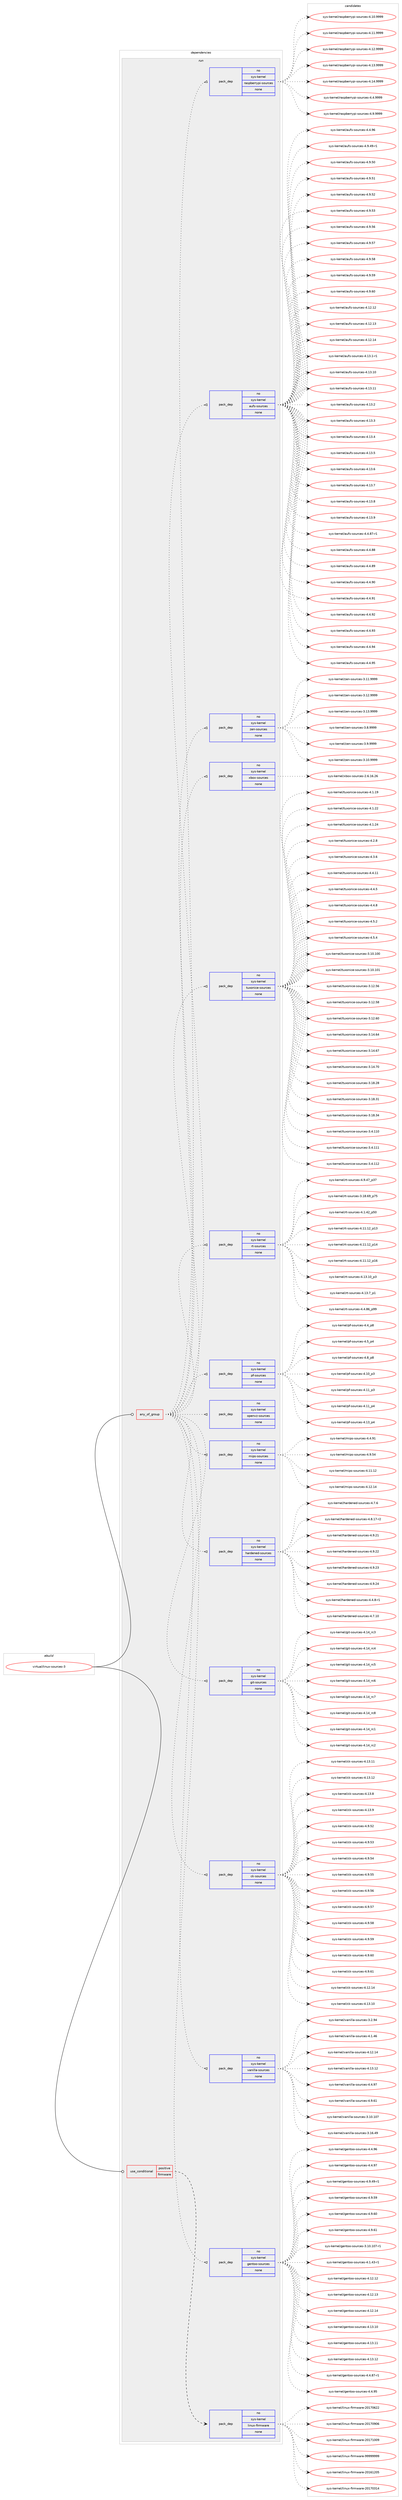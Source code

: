digraph prolog {

# *************
# Graph options
# *************

newrank=true;
concentrate=true;
compound=true;
graph [rankdir=LR,fontname=Helvetica,fontsize=10,ranksep=1.5];#, ranksep=2.5, nodesep=0.2];
edge  [arrowhead=vee];
node  [fontname=Helvetica,fontsize=10];

# **********
# The ebuild
# **********

subgraph cluster_leftcol {
color=gray;
rank=same;
label=<<i>ebuild</i>>;
id [label="virtual/linux-sources-3", color=red, width=4, href="../virtual/linux-sources-3.svg"];
}

# ****************
# The dependencies
# ****************

subgraph cluster_midcol {
color=gray;
label=<<i>dependencies</i>>;
subgraph cluster_compile {
fillcolor="#eeeeee";
style=filled;
label=<<i>compile</i>>;
}
subgraph cluster_compileandrun {
fillcolor="#eeeeee";
style=filled;
label=<<i>compile and run</i>>;
}
subgraph cluster_run {
fillcolor="#eeeeee";
style=filled;
label=<<i>run</i>>;
subgraph any8583 {
dependency497644 [label=<<TABLE BORDER="0" CELLBORDER="1" CELLSPACING="0" CELLPADDING="4"><TR><TD CELLPADDING="10">any_of_group</TD></TR></TABLE>>, shape=none, color=red];subgraph pack369849 {
dependency497645 [label=<<TABLE BORDER="0" CELLBORDER="1" CELLSPACING="0" CELLPADDING="4" WIDTH="220"><TR><TD ROWSPAN="6" CELLPADDING="30">pack_dep</TD></TR><TR><TD WIDTH="110">no</TD></TR><TR><TD>sys-kernel</TD></TR><TR><TD>gentoo-sources</TD></TR><TR><TD>none</TD></TR><TR><TD></TD></TR></TABLE>>, shape=none, color=blue];
}
dependency497644:e -> dependency497645:w [weight=20,style="dotted",arrowhead="oinv"];
subgraph pack369850 {
dependency497646 [label=<<TABLE BORDER="0" CELLBORDER="1" CELLSPACING="0" CELLPADDING="4" WIDTH="220"><TR><TD ROWSPAN="6" CELLPADDING="30">pack_dep</TD></TR><TR><TD WIDTH="110">no</TD></TR><TR><TD>sys-kernel</TD></TR><TR><TD>vanilla-sources</TD></TR><TR><TD>none</TD></TR><TR><TD></TD></TR></TABLE>>, shape=none, color=blue];
}
dependency497644:e -> dependency497646:w [weight=20,style="dotted",arrowhead="oinv"];
subgraph pack369851 {
dependency497647 [label=<<TABLE BORDER="0" CELLBORDER="1" CELLSPACING="0" CELLPADDING="4" WIDTH="220"><TR><TD ROWSPAN="6" CELLPADDING="30">pack_dep</TD></TR><TR><TD WIDTH="110">no</TD></TR><TR><TD>sys-kernel</TD></TR><TR><TD>ck-sources</TD></TR><TR><TD>none</TD></TR><TR><TD></TD></TR></TABLE>>, shape=none, color=blue];
}
dependency497644:e -> dependency497647:w [weight=20,style="dotted",arrowhead="oinv"];
subgraph pack369852 {
dependency497648 [label=<<TABLE BORDER="0" CELLBORDER="1" CELLSPACING="0" CELLPADDING="4" WIDTH="220"><TR><TD ROWSPAN="6" CELLPADDING="30">pack_dep</TD></TR><TR><TD WIDTH="110">no</TD></TR><TR><TD>sys-kernel</TD></TR><TR><TD>git-sources</TD></TR><TR><TD>none</TD></TR><TR><TD></TD></TR></TABLE>>, shape=none, color=blue];
}
dependency497644:e -> dependency497648:w [weight=20,style="dotted",arrowhead="oinv"];
subgraph pack369853 {
dependency497649 [label=<<TABLE BORDER="0" CELLBORDER="1" CELLSPACING="0" CELLPADDING="4" WIDTH="220"><TR><TD ROWSPAN="6" CELLPADDING="30">pack_dep</TD></TR><TR><TD WIDTH="110">no</TD></TR><TR><TD>sys-kernel</TD></TR><TR><TD>hardened-sources</TD></TR><TR><TD>none</TD></TR><TR><TD></TD></TR></TABLE>>, shape=none, color=blue];
}
dependency497644:e -> dependency497649:w [weight=20,style="dotted",arrowhead="oinv"];
subgraph pack369854 {
dependency497650 [label=<<TABLE BORDER="0" CELLBORDER="1" CELLSPACING="0" CELLPADDING="4" WIDTH="220"><TR><TD ROWSPAN="6" CELLPADDING="30">pack_dep</TD></TR><TR><TD WIDTH="110">no</TD></TR><TR><TD>sys-kernel</TD></TR><TR><TD>mips-sources</TD></TR><TR><TD>none</TD></TR><TR><TD></TD></TR></TABLE>>, shape=none, color=blue];
}
dependency497644:e -> dependency497650:w [weight=20,style="dotted",arrowhead="oinv"];
subgraph pack369855 {
dependency497651 [label=<<TABLE BORDER="0" CELLBORDER="1" CELLSPACING="0" CELLPADDING="4" WIDTH="220"><TR><TD ROWSPAN="6" CELLPADDING="30">pack_dep</TD></TR><TR><TD WIDTH="110">no</TD></TR><TR><TD>sys-kernel</TD></TR><TR><TD>openvz-sources</TD></TR><TR><TD>none</TD></TR><TR><TD></TD></TR></TABLE>>, shape=none, color=blue];
}
dependency497644:e -> dependency497651:w [weight=20,style="dotted",arrowhead="oinv"];
subgraph pack369856 {
dependency497652 [label=<<TABLE BORDER="0" CELLBORDER="1" CELLSPACING="0" CELLPADDING="4" WIDTH="220"><TR><TD ROWSPAN="6" CELLPADDING="30">pack_dep</TD></TR><TR><TD WIDTH="110">no</TD></TR><TR><TD>sys-kernel</TD></TR><TR><TD>pf-sources</TD></TR><TR><TD>none</TD></TR><TR><TD></TD></TR></TABLE>>, shape=none, color=blue];
}
dependency497644:e -> dependency497652:w [weight=20,style="dotted",arrowhead="oinv"];
subgraph pack369857 {
dependency497653 [label=<<TABLE BORDER="0" CELLBORDER="1" CELLSPACING="0" CELLPADDING="4" WIDTH="220"><TR><TD ROWSPAN="6" CELLPADDING="30">pack_dep</TD></TR><TR><TD WIDTH="110">no</TD></TR><TR><TD>sys-kernel</TD></TR><TR><TD>rt-sources</TD></TR><TR><TD>none</TD></TR><TR><TD></TD></TR></TABLE>>, shape=none, color=blue];
}
dependency497644:e -> dependency497653:w [weight=20,style="dotted",arrowhead="oinv"];
subgraph pack369858 {
dependency497654 [label=<<TABLE BORDER="0" CELLBORDER="1" CELLSPACING="0" CELLPADDING="4" WIDTH="220"><TR><TD ROWSPAN="6" CELLPADDING="30">pack_dep</TD></TR><TR><TD WIDTH="110">no</TD></TR><TR><TD>sys-kernel</TD></TR><TR><TD>tuxonice-sources</TD></TR><TR><TD>none</TD></TR><TR><TD></TD></TR></TABLE>>, shape=none, color=blue];
}
dependency497644:e -> dependency497654:w [weight=20,style="dotted",arrowhead="oinv"];
subgraph pack369859 {
dependency497655 [label=<<TABLE BORDER="0" CELLBORDER="1" CELLSPACING="0" CELLPADDING="4" WIDTH="220"><TR><TD ROWSPAN="6" CELLPADDING="30">pack_dep</TD></TR><TR><TD WIDTH="110">no</TD></TR><TR><TD>sys-kernel</TD></TR><TR><TD>xbox-sources</TD></TR><TR><TD>none</TD></TR><TR><TD></TD></TR></TABLE>>, shape=none, color=blue];
}
dependency497644:e -> dependency497655:w [weight=20,style="dotted",arrowhead="oinv"];
subgraph pack369860 {
dependency497656 [label=<<TABLE BORDER="0" CELLBORDER="1" CELLSPACING="0" CELLPADDING="4" WIDTH="220"><TR><TD ROWSPAN="6" CELLPADDING="30">pack_dep</TD></TR><TR><TD WIDTH="110">no</TD></TR><TR><TD>sys-kernel</TD></TR><TR><TD>zen-sources</TD></TR><TR><TD>none</TD></TR><TR><TD></TD></TR></TABLE>>, shape=none, color=blue];
}
dependency497644:e -> dependency497656:w [weight=20,style="dotted",arrowhead="oinv"];
subgraph pack369861 {
dependency497657 [label=<<TABLE BORDER="0" CELLBORDER="1" CELLSPACING="0" CELLPADDING="4" WIDTH="220"><TR><TD ROWSPAN="6" CELLPADDING="30">pack_dep</TD></TR><TR><TD WIDTH="110">no</TD></TR><TR><TD>sys-kernel</TD></TR><TR><TD>aufs-sources</TD></TR><TR><TD>none</TD></TR><TR><TD></TD></TR></TABLE>>, shape=none, color=blue];
}
dependency497644:e -> dependency497657:w [weight=20,style="dotted",arrowhead="oinv"];
subgraph pack369862 {
dependency497658 [label=<<TABLE BORDER="0" CELLBORDER="1" CELLSPACING="0" CELLPADDING="4" WIDTH="220"><TR><TD ROWSPAN="6" CELLPADDING="30">pack_dep</TD></TR><TR><TD WIDTH="110">no</TD></TR><TR><TD>sys-kernel</TD></TR><TR><TD>raspberrypi-sources</TD></TR><TR><TD>none</TD></TR><TR><TD></TD></TR></TABLE>>, shape=none, color=blue];
}
dependency497644:e -> dependency497658:w [weight=20,style="dotted",arrowhead="oinv"];
}
id:e -> dependency497644:w [weight=20,style="solid",arrowhead="odot"];
subgraph cond118887 {
dependency497659 [label=<<TABLE BORDER="0" CELLBORDER="1" CELLSPACING="0" CELLPADDING="4"><TR><TD ROWSPAN="3" CELLPADDING="10">use_conditional</TD></TR><TR><TD>positive</TD></TR><TR><TD>firmware</TD></TR></TABLE>>, shape=none, color=red];
subgraph pack369863 {
dependency497660 [label=<<TABLE BORDER="0" CELLBORDER="1" CELLSPACING="0" CELLPADDING="4" WIDTH="220"><TR><TD ROWSPAN="6" CELLPADDING="30">pack_dep</TD></TR><TR><TD WIDTH="110">no</TD></TR><TR><TD>sys-kernel</TD></TR><TR><TD>linux-firmware</TD></TR><TR><TD>none</TD></TR><TR><TD></TD></TR></TABLE>>, shape=none, color=blue];
}
dependency497659:e -> dependency497660:w [weight=20,style="dashed",arrowhead="vee"];
}
id:e -> dependency497659:w [weight=20,style="solid",arrowhead="odot"];
}
}

# **************
# The candidates
# **************

subgraph cluster_choices {
rank=same;
color=gray;
label=<<i>candidates</i>>;

subgraph choice369849 {
color=black;
nodesep=1;
choice115121115451071011141101011084710310111011611111145115111117114991011154551464948464948554511449 [label="sys-kernel/gentoo-sources-3.10.107-r1", color=red, width=4,href="../sys-kernel/gentoo-sources-3.10.107-r1.svg"];
choice11512111545107101114110101108471031011101161111114511511111711499101115455246494652514511449 [label="sys-kernel/gentoo-sources-4.1.43-r1", color=red, width=4,href="../sys-kernel/gentoo-sources-4.1.43-r1.svg"];
choice115121115451071011141101011084710310111011611111145115111117114991011154552464950464950 [label="sys-kernel/gentoo-sources-4.12.12", color=red, width=4,href="../sys-kernel/gentoo-sources-4.12.12.svg"];
choice115121115451071011141101011084710310111011611111145115111117114991011154552464950464951 [label="sys-kernel/gentoo-sources-4.12.13", color=red, width=4,href="../sys-kernel/gentoo-sources-4.12.13.svg"];
choice115121115451071011141101011084710310111011611111145115111117114991011154552464950464952 [label="sys-kernel/gentoo-sources-4.12.14", color=red, width=4,href="../sys-kernel/gentoo-sources-4.12.14.svg"];
choice115121115451071011141101011084710310111011611111145115111117114991011154552464951464948 [label="sys-kernel/gentoo-sources-4.13.10", color=red, width=4,href="../sys-kernel/gentoo-sources-4.13.10.svg"];
choice115121115451071011141101011084710310111011611111145115111117114991011154552464951464949 [label="sys-kernel/gentoo-sources-4.13.11", color=red, width=4,href="../sys-kernel/gentoo-sources-4.13.11.svg"];
choice115121115451071011141101011084710310111011611111145115111117114991011154552464951464950 [label="sys-kernel/gentoo-sources-4.13.12", color=red, width=4,href="../sys-kernel/gentoo-sources-4.13.12.svg"];
choice11512111545107101114110101108471031011101161111114511511111711499101115455246524656554511449 [label="sys-kernel/gentoo-sources-4.4.87-r1", color=red, width=4,href="../sys-kernel/gentoo-sources-4.4.87-r1.svg"];
choice1151211154510710111411010110847103101110116111111451151111171149910111545524652465753 [label="sys-kernel/gentoo-sources-4.4.95", color=red, width=4,href="../sys-kernel/gentoo-sources-4.4.95.svg"];
choice1151211154510710111411010110847103101110116111111451151111171149910111545524652465754 [label="sys-kernel/gentoo-sources-4.4.96", color=red, width=4,href="../sys-kernel/gentoo-sources-4.4.96.svg"];
choice1151211154510710111411010110847103101110116111111451151111171149910111545524652465755 [label="sys-kernel/gentoo-sources-4.4.97", color=red, width=4,href="../sys-kernel/gentoo-sources-4.4.97.svg"];
choice11512111545107101114110101108471031011101161111114511511111711499101115455246574652574511449 [label="sys-kernel/gentoo-sources-4.9.49-r1", color=red, width=4,href="../sys-kernel/gentoo-sources-4.9.49-r1.svg"];
choice1151211154510710111411010110847103101110116111111451151111171149910111545524657465357 [label="sys-kernel/gentoo-sources-4.9.59", color=red, width=4,href="../sys-kernel/gentoo-sources-4.9.59.svg"];
choice1151211154510710111411010110847103101110116111111451151111171149910111545524657465448 [label="sys-kernel/gentoo-sources-4.9.60", color=red, width=4,href="../sys-kernel/gentoo-sources-4.9.60.svg"];
choice1151211154510710111411010110847103101110116111111451151111171149910111545524657465449 [label="sys-kernel/gentoo-sources-4.9.61", color=red, width=4,href="../sys-kernel/gentoo-sources-4.9.61.svg"];
dependency497645:e -> choice115121115451071011141101011084710310111011611111145115111117114991011154551464948464948554511449:w [style=dotted,weight="100"];
dependency497645:e -> choice11512111545107101114110101108471031011101161111114511511111711499101115455246494652514511449:w [style=dotted,weight="100"];
dependency497645:e -> choice115121115451071011141101011084710310111011611111145115111117114991011154552464950464950:w [style=dotted,weight="100"];
dependency497645:e -> choice115121115451071011141101011084710310111011611111145115111117114991011154552464950464951:w [style=dotted,weight="100"];
dependency497645:e -> choice115121115451071011141101011084710310111011611111145115111117114991011154552464950464952:w [style=dotted,weight="100"];
dependency497645:e -> choice115121115451071011141101011084710310111011611111145115111117114991011154552464951464948:w [style=dotted,weight="100"];
dependency497645:e -> choice115121115451071011141101011084710310111011611111145115111117114991011154552464951464949:w [style=dotted,weight="100"];
dependency497645:e -> choice115121115451071011141101011084710310111011611111145115111117114991011154552464951464950:w [style=dotted,weight="100"];
dependency497645:e -> choice11512111545107101114110101108471031011101161111114511511111711499101115455246524656554511449:w [style=dotted,weight="100"];
dependency497645:e -> choice1151211154510710111411010110847103101110116111111451151111171149910111545524652465753:w [style=dotted,weight="100"];
dependency497645:e -> choice1151211154510710111411010110847103101110116111111451151111171149910111545524652465754:w [style=dotted,weight="100"];
dependency497645:e -> choice1151211154510710111411010110847103101110116111111451151111171149910111545524652465755:w [style=dotted,weight="100"];
dependency497645:e -> choice11512111545107101114110101108471031011101161111114511511111711499101115455246574652574511449:w [style=dotted,weight="100"];
dependency497645:e -> choice1151211154510710111411010110847103101110116111111451151111171149910111545524657465357:w [style=dotted,weight="100"];
dependency497645:e -> choice1151211154510710111411010110847103101110116111111451151111171149910111545524657465448:w [style=dotted,weight="100"];
dependency497645:e -> choice1151211154510710111411010110847103101110116111111451151111171149910111545524657465449:w [style=dotted,weight="100"];
}
subgraph choice369850 {
color=black;
nodesep=1;
choice115121115451071011141101011084711897110105108108974511511111711499101115455146494846494855 [label="sys-kernel/vanilla-sources-3.10.107", color=red, width=4,href="../sys-kernel/vanilla-sources-3.10.107.svg"];
choice1151211154510710111411010110847118971101051081089745115111117114991011154551464954465257 [label="sys-kernel/vanilla-sources-3.16.49", color=red, width=4,href="../sys-kernel/vanilla-sources-3.16.49.svg"];
choice11512111545107101114110101108471189711010510810897451151111171149910111545514650465752 [label="sys-kernel/vanilla-sources-3.2.94", color=red, width=4,href="../sys-kernel/vanilla-sources-3.2.94.svg"];
choice11512111545107101114110101108471189711010510810897451151111171149910111545524649465254 [label="sys-kernel/vanilla-sources-4.1.46", color=red, width=4,href="../sys-kernel/vanilla-sources-4.1.46.svg"];
choice1151211154510710111411010110847118971101051081089745115111117114991011154552464950464952 [label="sys-kernel/vanilla-sources-4.12.14", color=red, width=4,href="../sys-kernel/vanilla-sources-4.12.14.svg"];
choice1151211154510710111411010110847118971101051081089745115111117114991011154552464951464950 [label="sys-kernel/vanilla-sources-4.13.12", color=red, width=4,href="../sys-kernel/vanilla-sources-4.13.12.svg"];
choice11512111545107101114110101108471189711010510810897451151111171149910111545524652465755 [label="sys-kernel/vanilla-sources-4.4.97", color=red, width=4,href="../sys-kernel/vanilla-sources-4.4.97.svg"];
choice11512111545107101114110101108471189711010510810897451151111171149910111545524657465449 [label="sys-kernel/vanilla-sources-4.9.61", color=red, width=4,href="../sys-kernel/vanilla-sources-4.9.61.svg"];
dependency497646:e -> choice115121115451071011141101011084711897110105108108974511511111711499101115455146494846494855:w [style=dotted,weight="100"];
dependency497646:e -> choice1151211154510710111411010110847118971101051081089745115111117114991011154551464954465257:w [style=dotted,weight="100"];
dependency497646:e -> choice11512111545107101114110101108471189711010510810897451151111171149910111545514650465752:w [style=dotted,weight="100"];
dependency497646:e -> choice11512111545107101114110101108471189711010510810897451151111171149910111545524649465254:w [style=dotted,weight="100"];
dependency497646:e -> choice1151211154510710111411010110847118971101051081089745115111117114991011154552464950464952:w [style=dotted,weight="100"];
dependency497646:e -> choice1151211154510710111411010110847118971101051081089745115111117114991011154552464951464950:w [style=dotted,weight="100"];
dependency497646:e -> choice11512111545107101114110101108471189711010510810897451151111171149910111545524652465755:w [style=dotted,weight="100"];
dependency497646:e -> choice11512111545107101114110101108471189711010510810897451151111171149910111545524657465449:w [style=dotted,weight="100"];
}
subgraph choice369851 {
color=black;
nodesep=1;
choice11512111545107101114110101108479910745115111117114991011154552464950464952 [label="sys-kernel/ck-sources-4.12.14", color=red, width=4,href="../sys-kernel/ck-sources-4.12.14.svg"];
choice11512111545107101114110101108479910745115111117114991011154552464951464948 [label="sys-kernel/ck-sources-4.13.10", color=red, width=4,href="../sys-kernel/ck-sources-4.13.10.svg"];
choice11512111545107101114110101108479910745115111117114991011154552464951464949 [label="sys-kernel/ck-sources-4.13.11", color=red, width=4,href="../sys-kernel/ck-sources-4.13.11.svg"];
choice11512111545107101114110101108479910745115111117114991011154552464951464950 [label="sys-kernel/ck-sources-4.13.12", color=red, width=4,href="../sys-kernel/ck-sources-4.13.12.svg"];
choice115121115451071011141101011084799107451151111171149910111545524649514656 [label="sys-kernel/ck-sources-4.13.8", color=red, width=4,href="../sys-kernel/ck-sources-4.13.8.svg"];
choice115121115451071011141101011084799107451151111171149910111545524649514657 [label="sys-kernel/ck-sources-4.13.9", color=red, width=4,href="../sys-kernel/ck-sources-4.13.9.svg"];
choice115121115451071011141101011084799107451151111171149910111545524657465350 [label="sys-kernel/ck-sources-4.9.52", color=red, width=4,href="../sys-kernel/ck-sources-4.9.52.svg"];
choice115121115451071011141101011084799107451151111171149910111545524657465351 [label="sys-kernel/ck-sources-4.9.53", color=red, width=4,href="../sys-kernel/ck-sources-4.9.53.svg"];
choice115121115451071011141101011084799107451151111171149910111545524657465352 [label="sys-kernel/ck-sources-4.9.54", color=red, width=4,href="../sys-kernel/ck-sources-4.9.54.svg"];
choice115121115451071011141101011084799107451151111171149910111545524657465353 [label="sys-kernel/ck-sources-4.9.55", color=red, width=4,href="../sys-kernel/ck-sources-4.9.55.svg"];
choice115121115451071011141101011084799107451151111171149910111545524657465354 [label="sys-kernel/ck-sources-4.9.56", color=red, width=4,href="../sys-kernel/ck-sources-4.9.56.svg"];
choice115121115451071011141101011084799107451151111171149910111545524657465355 [label="sys-kernel/ck-sources-4.9.57", color=red, width=4,href="../sys-kernel/ck-sources-4.9.57.svg"];
choice115121115451071011141101011084799107451151111171149910111545524657465356 [label="sys-kernel/ck-sources-4.9.58", color=red, width=4,href="../sys-kernel/ck-sources-4.9.58.svg"];
choice115121115451071011141101011084799107451151111171149910111545524657465357 [label="sys-kernel/ck-sources-4.9.59", color=red, width=4,href="../sys-kernel/ck-sources-4.9.59.svg"];
choice115121115451071011141101011084799107451151111171149910111545524657465448 [label="sys-kernel/ck-sources-4.9.60", color=red, width=4,href="../sys-kernel/ck-sources-4.9.60.svg"];
choice115121115451071011141101011084799107451151111171149910111545524657465449 [label="sys-kernel/ck-sources-4.9.61", color=red, width=4,href="../sys-kernel/ck-sources-4.9.61.svg"];
dependency497647:e -> choice11512111545107101114110101108479910745115111117114991011154552464950464952:w [style=dotted,weight="100"];
dependency497647:e -> choice11512111545107101114110101108479910745115111117114991011154552464951464948:w [style=dotted,weight="100"];
dependency497647:e -> choice11512111545107101114110101108479910745115111117114991011154552464951464949:w [style=dotted,weight="100"];
dependency497647:e -> choice11512111545107101114110101108479910745115111117114991011154552464951464950:w [style=dotted,weight="100"];
dependency497647:e -> choice115121115451071011141101011084799107451151111171149910111545524649514656:w [style=dotted,weight="100"];
dependency497647:e -> choice115121115451071011141101011084799107451151111171149910111545524649514657:w [style=dotted,weight="100"];
dependency497647:e -> choice115121115451071011141101011084799107451151111171149910111545524657465350:w [style=dotted,weight="100"];
dependency497647:e -> choice115121115451071011141101011084799107451151111171149910111545524657465351:w [style=dotted,weight="100"];
dependency497647:e -> choice115121115451071011141101011084799107451151111171149910111545524657465352:w [style=dotted,weight="100"];
dependency497647:e -> choice115121115451071011141101011084799107451151111171149910111545524657465353:w [style=dotted,weight="100"];
dependency497647:e -> choice115121115451071011141101011084799107451151111171149910111545524657465354:w [style=dotted,weight="100"];
dependency497647:e -> choice115121115451071011141101011084799107451151111171149910111545524657465355:w [style=dotted,weight="100"];
dependency497647:e -> choice115121115451071011141101011084799107451151111171149910111545524657465356:w [style=dotted,weight="100"];
dependency497647:e -> choice115121115451071011141101011084799107451151111171149910111545524657465357:w [style=dotted,weight="100"];
dependency497647:e -> choice115121115451071011141101011084799107451151111171149910111545524657465448:w [style=dotted,weight="100"];
dependency497647:e -> choice115121115451071011141101011084799107451151111171149910111545524657465449:w [style=dotted,weight="100"];
}
subgraph choice369852 {
color=black;
nodesep=1;
choice115121115451071011141101011084710310511645115111117114991011154552464952951149949 [label="sys-kernel/git-sources-4.14_rc1", color=red, width=4,href="../sys-kernel/git-sources-4.14_rc1.svg"];
choice115121115451071011141101011084710310511645115111117114991011154552464952951149950 [label="sys-kernel/git-sources-4.14_rc2", color=red, width=4,href="../sys-kernel/git-sources-4.14_rc2.svg"];
choice115121115451071011141101011084710310511645115111117114991011154552464952951149951 [label="sys-kernel/git-sources-4.14_rc3", color=red, width=4,href="../sys-kernel/git-sources-4.14_rc3.svg"];
choice115121115451071011141101011084710310511645115111117114991011154552464952951149952 [label="sys-kernel/git-sources-4.14_rc4", color=red, width=4,href="../sys-kernel/git-sources-4.14_rc4.svg"];
choice115121115451071011141101011084710310511645115111117114991011154552464952951149953 [label="sys-kernel/git-sources-4.14_rc5", color=red, width=4,href="../sys-kernel/git-sources-4.14_rc5.svg"];
choice115121115451071011141101011084710310511645115111117114991011154552464952951149954 [label="sys-kernel/git-sources-4.14_rc6", color=red, width=4,href="../sys-kernel/git-sources-4.14_rc6.svg"];
choice115121115451071011141101011084710310511645115111117114991011154552464952951149955 [label="sys-kernel/git-sources-4.14_rc7", color=red, width=4,href="../sys-kernel/git-sources-4.14_rc7.svg"];
choice115121115451071011141101011084710310511645115111117114991011154552464952951149956 [label="sys-kernel/git-sources-4.14_rc8", color=red, width=4,href="../sys-kernel/git-sources-4.14_rc8.svg"];
dependency497648:e -> choice115121115451071011141101011084710310511645115111117114991011154552464952951149949:w [style=dotted,weight="100"];
dependency497648:e -> choice115121115451071011141101011084710310511645115111117114991011154552464952951149950:w [style=dotted,weight="100"];
dependency497648:e -> choice115121115451071011141101011084710310511645115111117114991011154552464952951149951:w [style=dotted,weight="100"];
dependency497648:e -> choice115121115451071011141101011084710310511645115111117114991011154552464952951149952:w [style=dotted,weight="100"];
dependency497648:e -> choice115121115451071011141101011084710310511645115111117114991011154552464952951149953:w [style=dotted,weight="100"];
dependency497648:e -> choice115121115451071011141101011084710310511645115111117114991011154552464952951149954:w [style=dotted,weight="100"];
dependency497648:e -> choice115121115451071011141101011084710310511645115111117114991011154552464952951149955:w [style=dotted,weight="100"];
dependency497648:e -> choice115121115451071011141101011084710310511645115111117114991011154552464952951149956:w [style=dotted,weight="100"];
}
subgraph choice369853 {
color=black;
nodesep=1;
choice11512111545107101114110101108471049711410010111010110045115111117114991011154552465246564511449 [label="sys-kernel/hardened-sources-4.4.8-r1", color=red, width=4,href="../sys-kernel/hardened-sources-4.4.8-r1.svg"];
choice115121115451071011141101011084710497114100101110101100451151111171149910111545524655464948 [label="sys-kernel/hardened-sources-4.7.10", color=red, width=4,href="../sys-kernel/hardened-sources-4.7.10.svg"];
choice1151211154510710111411010110847104971141001011101011004511511111711499101115455246554654 [label="sys-kernel/hardened-sources-4.7.6", color=red, width=4,href="../sys-kernel/hardened-sources-4.7.6.svg"];
choice1151211154510710111411010110847104971141001011101011004511511111711499101115455246564649554511450 [label="sys-kernel/hardened-sources-4.8.17-r2", color=red, width=4,href="../sys-kernel/hardened-sources-4.8.17-r2.svg"];
choice115121115451071011141101011084710497114100101110101100451151111171149910111545524657465049 [label="sys-kernel/hardened-sources-4.9.21", color=red, width=4,href="../sys-kernel/hardened-sources-4.9.21.svg"];
choice115121115451071011141101011084710497114100101110101100451151111171149910111545524657465050 [label="sys-kernel/hardened-sources-4.9.22", color=red, width=4,href="../sys-kernel/hardened-sources-4.9.22.svg"];
choice115121115451071011141101011084710497114100101110101100451151111171149910111545524657465051 [label="sys-kernel/hardened-sources-4.9.23", color=red, width=4,href="../sys-kernel/hardened-sources-4.9.23.svg"];
choice115121115451071011141101011084710497114100101110101100451151111171149910111545524657465052 [label="sys-kernel/hardened-sources-4.9.24", color=red, width=4,href="../sys-kernel/hardened-sources-4.9.24.svg"];
dependency497649:e -> choice11512111545107101114110101108471049711410010111010110045115111117114991011154552465246564511449:w [style=dotted,weight="100"];
dependency497649:e -> choice115121115451071011141101011084710497114100101110101100451151111171149910111545524655464948:w [style=dotted,weight="100"];
dependency497649:e -> choice1151211154510710111411010110847104971141001011101011004511511111711499101115455246554654:w [style=dotted,weight="100"];
dependency497649:e -> choice1151211154510710111411010110847104971141001011101011004511511111711499101115455246564649554511450:w [style=dotted,weight="100"];
dependency497649:e -> choice115121115451071011141101011084710497114100101110101100451151111171149910111545524657465049:w [style=dotted,weight="100"];
dependency497649:e -> choice115121115451071011141101011084710497114100101110101100451151111171149910111545524657465050:w [style=dotted,weight="100"];
dependency497649:e -> choice115121115451071011141101011084710497114100101110101100451151111171149910111545524657465051:w [style=dotted,weight="100"];
dependency497649:e -> choice115121115451071011141101011084710497114100101110101100451151111171149910111545524657465052:w [style=dotted,weight="100"];
}
subgraph choice369854 {
color=black;
nodesep=1;
choice115121115451071011141101011084710910511211545115111117114991011154552464949464950 [label="sys-kernel/mips-sources-4.11.12", color=red, width=4,href="../sys-kernel/mips-sources-4.11.12.svg"];
choice115121115451071011141101011084710910511211545115111117114991011154552464950464952 [label="sys-kernel/mips-sources-4.12.14", color=red, width=4,href="../sys-kernel/mips-sources-4.12.14.svg"];
choice1151211154510710111411010110847109105112115451151111171149910111545524652465749 [label="sys-kernel/mips-sources-4.4.91", color=red, width=4,href="../sys-kernel/mips-sources-4.4.91.svg"];
choice1151211154510710111411010110847109105112115451151111171149910111545524657465352 [label="sys-kernel/mips-sources-4.9.54", color=red, width=4,href="../sys-kernel/mips-sources-4.9.54.svg"];
dependency497650:e -> choice115121115451071011141101011084710910511211545115111117114991011154552464949464950:w [style=dotted,weight="100"];
dependency497650:e -> choice115121115451071011141101011084710910511211545115111117114991011154552464950464952:w [style=dotted,weight="100"];
dependency497650:e -> choice1151211154510710111411010110847109105112115451151111171149910111545524652465749:w [style=dotted,weight="100"];
dependency497650:e -> choice1151211154510710111411010110847109105112115451151111171149910111545524657465352:w [style=dotted,weight="100"];
}
subgraph choice369855 {
color=black;
nodesep=1;
}
subgraph choice369856 {
color=black;
nodesep=1;
choice1151211154510710111411010110847112102451151111171149910111545524649489511251 [label="sys-kernel/pf-sources-4.10_p3", color=red, width=4,href="../sys-kernel/pf-sources-4.10_p3.svg"];
choice1151211154510710111411010110847112102451151111171149910111545524649499511251 [label="sys-kernel/pf-sources-4.11_p3", color=red, width=4,href="../sys-kernel/pf-sources-4.11_p3.svg"];
choice1151211154510710111411010110847112102451151111171149910111545524649499511252 [label="sys-kernel/pf-sources-4.11_p4", color=red, width=4,href="../sys-kernel/pf-sources-4.11_p4.svg"];
choice1151211154510710111411010110847112102451151111171149910111545524649519511252 [label="sys-kernel/pf-sources-4.13_p4", color=red, width=4,href="../sys-kernel/pf-sources-4.13_p4.svg"];
choice11512111545107101114110101108471121024511511111711499101115455246529511256 [label="sys-kernel/pf-sources-4.4_p8", color=red, width=4,href="../sys-kernel/pf-sources-4.4_p8.svg"];
choice11512111545107101114110101108471121024511511111711499101115455246539511252 [label="sys-kernel/pf-sources-4.5_p4", color=red, width=4,href="../sys-kernel/pf-sources-4.5_p4.svg"];
choice11512111545107101114110101108471121024511511111711499101115455246569511256 [label="sys-kernel/pf-sources-4.8_p8", color=red, width=4,href="../sys-kernel/pf-sources-4.8_p8.svg"];
dependency497652:e -> choice1151211154510710111411010110847112102451151111171149910111545524649489511251:w [style=dotted,weight="100"];
dependency497652:e -> choice1151211154510710111411010110847112102451151111171149910111545524649499511251:w [style=dotted,weight="100"];
dependency497652:e -> choice1151211154510710111411010110847112102451151111171149910111545524649499511252:w [style=dotted,weight="100"];
dependency497652:e -> choice1151211154510710111411010110847112102451151111171149910111545524649519511252:w [style=dotted,weight="100"];
dependency497652:e -> choice11512111545107101114110101108471121024511511111711499101115455246529511256:w [style=dotted,weight="100"];
dependency497652:e -> choice11512111545107101114110101108471121024511511111711499101115455246539511252:w [style=dotted,weight="100"];
dependency497652:e -> choice11512111545107101114110101108471121024511511111711499101115455246569511256:w [style=dotted,weight="100"];
}
subgraph choice369857 {
color=black;
nodesep=1;
choice115121115451071011141101011084711411645115111117114991011154551464956465457951125553 [label="sys-kernel/rt-sources-3.18.69_p75", color=red, width=4,href="../sys-kernel/rt-sources-3.18.69_p75.svg"];
choice1151211154510710111411010110847114116451151111171149910111545524649465250951125348 [label="sys-kernel/rt-sources-4.1.42_p50", color=red, width=4,href="../sys-kernel/rt-sources-4.1.42_p50.svg"];
choice115121115451071011141101011084711411645115111117114991011154552464949464950951124951 [label="sys-kernel/rt-sources-4.11.12_p13", color=red, width=4,href="../sys-kernel/rt-sources-4.11.12_p13.svg"];
choice115121115451071011141101011084711411645115111117114991011154552464949464950951124952 [label="sys-kernel/rt-sources-4.11.12_p14", color=red, width=4,href="../sys-kernel/rt-sources-4.11.12_p14.svg"];
choice115121115451071011141101011084711411645115111117114991011154552464949464950951124954 [label="sys-kernel/rt-sources-4.11.12_p16", color=red, width=4,href="../sys-kernel/rt-sources-4.11.12_p16.svg"];
choice1151211154510710111411010110847114116451151111171149910111545524649514649489511251 [label="sys-kernel/rt-sources-4.13.10_p3", color=red, width=4,href="../sys-kernel/rt-sources-4.13.10_p3.svg"];
choice11512111545107101114110101108471141164511511111711499101115455246495146559511249 [label="sys-kernel/rt-sources-4.13.7_p1", color=red, width=4,href="../sys-kernel/rt-sources-4.13.7_p1.svg"];
choice1151211154510710111411010110847114116451151111171149910111545524652465654951125757 [label="sys-kernel/rt-sources-4.4.86_p99", color=red, width=4,href="../sys-kernel/rt-sources-4.4.86_p99.svg"];
choice1151211154510710111411010110847114116451151111171149910111545524657465255951125155 [label="sys-kernel/rt-sources-4.9.47_p37", color=red, width=4,href="../sys-kernel/rt-sources-4.9.47_p37.svg"];
dependency497653:e -> choice115121115451071011141101011084711411645115111117114991011154551464956465457951125553:w [style=dotted,weight="100"];
dependency497653:e -> choice1151211154510710111411010110847114116451151111171149910111545524649465250951125348:w [style=dotted,weight="100"];
dependency497653:e -> choice115121115451071011141101011084711411645115111117114991011154552464949464950951124951:w [style=dotted,weight="100"];
dependency497653:e -> choice115121115451071011141101011084711411645115111117114991011154552464949464950951124952:w [style=dotted,weight="100"];
dependency497653:e -> choice115121115451071011141101011084711411645115111117114991011154552464949464950951124954:w [style=dotted,weight="100"];
dependency497653:e -> choice1151211154510710111411010110847114116451151111171149910111545524649514649489511251:w [style=dotted,weight="100"];
dependency497653:e -> choice11512111545107101114110101108471141164511511111711499101115455246495146559511249:w [style=dotted,weight="100"];
dependency497653:e -> choice1151211154510710111411010110847114116451151111171149910111545524652465654951125757:w [style=dotted,weight="100"];
dependency497653:e -> choice1151211154510710111411010110847114116451151111171149910111545524657465255951125155:w [style=dotted,weight="100"];
}
subgraph choice369858 {
color=black;
nodesep=1;
choice1151211154510710111411010110847116117120111110105991014511511111711499101115455146494846494848 [label="sys-kernel/tuxonice-sources-3.10.100", color=red, width=4,href="../sys-kernel/tuxonice-sources-3.10.100.svg"];
choice1151211154510710111411010110847116117120111110105991014511511111711499101115455146494846494849 [label="sys-kernel/tuxonice-sources-3.10.101", color=red, width=4,href="../sys-kernel/tuxonice-sources-3.10.101.svg"];
choice11512111545107101114110101108471161171201111101059910145115111117114991011154551464950465354 [label="sys-kernel/tuxonice-sources-3.12.56", color=red, width=4,href="../sys-kernel/tuxonice-sources-3.12.56.svg"];
choice11512111545107101114110101108471161171201111101059910145115111117114991011154551464950465356 [label="sys-kernel/tuxonice-sources-3.12.58", color=red, width=4,href="../sys-kernel/tuxonice-sources-3.12.58.svg"];
choice11512111545107101114110101108471161171201111101059910145115111117114991011154551464950465448 [label="sys-kernel/tuxonice-sources-3.12.60", color=red, width=4,href="../sys-kernel/tuxonice-sources-3.12.60.svg"];
choice11512111545107101114110101108471161171201111101059910145115111117114991011154551464952465452 [label="sys-kernel/tuxonice-sources-3.14.64", color=red, width=4,href="../sys-kernel/tuxonice-sources-3.14.64.svg"];
choice11512111545107101114110101108471161171201111101059910145115111117114991011154551464952465455 [label="sys-kernel/tuxonice-sources-3.14.67", color=red, width=4,href="../sys-kernel/tuxonice-sources-3.14.67.svg"];
choice11512111545107101114110101108471161171201111101059910145115111117114991011154551464952465548 [label="sys-kernel/tuxonice-sources-3.14.70", color=red, width=4,href="../sys-kernel/tuxonice-sources-3.14.70.svg"];
choice11512111545107101114110101108471161171201111101059910145115111117114991011154551464956465056 [label="sys-kernel/tuxonice-sources-3.18.28", color=red, width=4,href="../sys-kernel/tuxonice-sources-3.18.28.svg"];
choice11512111545107101114110101108471161171201111101059910145115111117114991011154551464956465149 [label="sys-kernel/tuxonice-sources-3.18.31", color=red, width=4,href="../sys-kernel/tuxonice-sources-3.18.31.svg"];
choice11512111545107101114110101108471161171201111101059910145115111117114991011154551464956465152 [label="sys-kernel/tuxonice-sources-3.18.34", color=red, width=4,href="../sys-kernel/tuxonice-sources-3.18.34.svg"];
choice11512111545107101114110101108471161171201111101059910145115111117114991011154551465246494948 [label="sys-kernel/tuxonice-sources-3.4.110", color=red, width=4,href="../sys-kernel/tuxonice-sources-3.4.110.svg"];
choice11512111545107101114110101108471161171201111101059910145115111117114991011154551465246494949 [label="sys-kernel/tuxonice-sources-3.4.111", color=red, width=4,href="../sys-kernel/tuxonice-sources-3.4.111.svg"];
choice11512111545107101114110101108471161171201111101059910145115111117114991011154551465246494950 [label="sys-kernel/tuxonice-sources-3.4.112", color=red, width=4,href="../sys-kernel/tuxonice-sources-3.4.112.svg"];
choice115121115451071011141101011084711611712011111010599101451151111171149910111545524649464957 [label="sys-kernel/tuxonice-sources-4.1.19", color=red, width=4,href="../sys-kernel/tuxonice-sources-4.1.19.svg"];
choice115121115451071011141101011084711611712011111010599101451151111171149910111545524649465050 [label="sys-kernel/tuxonice-sources-4.1.22", color=red, width=4,href="../sys-kernel/tuxonice-sources-4.1.22.svg"];
choice115121115451071011141101011084711611712011111010599101451151111171149910111545524649465052 [label="sys-kernel/tuxonice-sources-4.1.24", color=red, width=4,href="../sys-kernel/tuxonice-sources-4.1.24.svg"];
choice1151211154510710111411010110847116117120111110105991014511511111711499101115455246504656 [label="sys-kernel/tuxonice-sources-4.2.8", color=red, width=4,href="../sys-kernel/tuxonice-sources-4.2.8.svg"];
choice1151211154510710111411010110847116117120111110105991014511511111711499101115455246514654 [label="sys-kernel/tuxonice-sources-4.3.6", color=red, width=4,href="../sys-kernel/tuxonice-sources-4.3.6.svg"];
choice115121115451071011141101011084711611712011111010599101451151111171149910111545524652464949 [label="sys-kernel/tuxonice-sources-4.4.11", color=red, width=4,href="../sys-kernel/tuxonice-sources-4.4.11.svg"];
choice1151211154510710111411010110847116117120111110105991014511511111711499101115455246524653 [label="sys-kernel/tuxonice-sources-4.4.5", color=red, width=4,href="../sys-kernel/tuxonice-sources-4.4.5.svg"];
choice1151211154510710111411010110847116117120111110105991014511511111711499101115455246524656 [label="sys-kernel/tuxonice-sources-4.4.8", color=red, width=4,href="../sys-kernel/tuxonice-sources-4.4.8.svg"];
choice1151211154510710111411010110847116117120111110105991014511511111711499101115455246534650 [label="sys-kernel/tuxonice-sources-4.5.2", color=red, width=4,href="../sys-kernel/tuxonice-sources-4.5.2.svg"];
choice1151211154510710111411010110847116117120111110105991014511511111711499101115455246534652 [label="sys-kernel/tuxonice-sources-4.5.4", color=red, width=4,href="../sys-kernel/tuxonice-sources-4.5.4.svg"];
dependency497654:e -> choice1151211154510710111411010110847116117120111110105991014511511111711499101115455146494846494848:w [style=dotted,weight="100"];
dependency497654:e -> choice1151211154510710111411010110847116117120111110105991014511511111711499101115455146494846494849:w [style=dotted,weight="100"];
dependency497654:e -> choice11512111545107101114110101108471161171201111101059910145115111117114991011154551464950465354:w [style=dotted,weight="100"];
dependency497654:e -> choice11512111545107101114110101108471161171201111101059910145115111117114991011154551464950465356:w [style=dotted,weight="100"];
dependency497654:e -> choice11512111545107101114110101108471161171201111101059910145115111117114991011154551464950465448:w [style=dotted,weight="100"];
dependency497654:e -> choice11512111545107101114110101108471161171201111101059910145115111117114991011154551464952465452:w [style=dotted,weight="100"];
dependency497654:e -> choice11512111545107101114110101108471161171201111101059910145115111117114991011154551464952465455:w [style=dotted,weight="100"];
dependency497654:e -> choice11512111545107101114110101108471161171201111101059910145115111117114991011154551464952465548:w [style=dotted,weight="100"];
dependency497654:e -> choice11512111545107101114110101108471161171201111101059910145115111117114991011154551464956465056:w [style=dotted,weight="100"];
dependency497654:e -> choice11512111545107101114110101108471161171201111101059910145115111117114991011154551464956465149:w [style=dotted,weight="100"];
dependency497654:e -> choice11512111545107101114110101108471161171201111101059910145115111117114991011154551464956465152:w [style=dotted,weight="100"];
dependency497654:e -> choice11512111545107101114110101108471161171201111101059910145115111117114991011154551465246494948:w [style=dotted,weight="100"];
dependency497654:e -> choice11512111545107101114110101108471161171201111101059910145115111117114991011154551465246494949:w [style=dotted,weight="100"];
dependency497654:e -> choice11512111545107101114110101108471161171201111101059910145115111117114991011154551465246494950:w [style=dotted,weight="100"];
dependency497654:e -> choice115121115451071011141101011084711611712011111010599101451151111171149910111545524649464957:w [style=dotted,weight="100"];
dependency497654:e -> choice115121115451071011141101011084711611712011111010599101451151111171149910111545524649465050:w [style=dotted,weight="100"];
dependency497654:e -> choice115121115451071011141101011084711611712011111010599101451151111171149910111545524649465052:w [style=dotted,weight="100"];
dependency497654:e -> choice1151211154510710111411010110847116117120111110105991014511511111711499101115455246504656:w [style=dotted,weight="100"];
dependency497654:e -> choice1151211154510710111411010110847116117120111110105991014511511111711499101115455246514654:w [style=dotted,weight="100"];
dependency497654:e -> choice115121115451071011141101011084711611712011111010599101451151111171149910111545524652464949:w [style=dotted,weight="100"];
dependency497654:e -> choice1151211154510710111411010110847116117120111110105991014511511111711499101115455246524653:w [style=dotted,weight="100"];
dependency497654:e -> choice1151211154510710111411010110847116117120111110105991014511511111711499101115455246524656:w [style=dotted,weight="100"];
dependency497654:e -> choice1151211154510710111411010110847116117120111110105991014511511111711499101115455246534650:w [style=dotted,weight="100"];
dependency497654:e -> choice1151211154510710111411010110847116117120111110105991014511511111711499101115455246534652:w [style=dotted,weight="100"];
}
subgraph choice369859 {
color=black;
nodesep=1;
choice115121115451071011141101011084712098111120451151111171149910111545504654464954465054 [label="sys-kernel/xbox-sources-2.6.16.26", color=red, width=4,href="../sys-kernel/xbox-sources-2.6.16.26.svg"];
dependency497655:e -> choice115121115451071011141101011084712098111120451151111171149910111545504654464954465054:w [style=dotted,weight="100"];
}
subgraph choice369860 {
color=black;
nodesep=1;
choice1151211154510710111411010110847122101110451151111171149910111545514649484657575757 [label="sys-kernel/zen-sources-3.10.9999", color=red, width=4,href="../sys-kernel/zen-sources-3.10.9999.svg"];
choice1151211154510710111411010110847122101110451151111171149910111545514649494657575757 [label="sys-kernel/zen-sources-3.11.9999", color=red, width=4,href="../sys-kernel/zen-sources-3.11.9999.svg"];
choice1151211154510710111411010110847122101110451151111171149910111545514649504657575757 [label="sys-kernel/zen-sources-3.12.9999", color=red, width=4,href="../sys-kernel/zen-sources-3.12.9999.svg"];
choice1151211154510710111411010110847122101110451151111171149910111545514649514657575757 [label="sys-kernel/zen-sources-3.13.9999", color=red, width=4,href="../sys-kernel/zen-sources-3.13.9999.svg"];
choice11512111545107101114110101108471221011104511511111711499101115455146564657575757 [label="sys-kernel/zen-sources-3.8.9999", color=red, width=4,href="../sys-kernel/zen-sources-3.8.9999.svg"];
choice11512111545107101114110101108471221011104511511111711499101115455146574657575757 [label="sys-kernel/zen-sources-3.9.9999", color=red, width=4,href="../sys-kernel/zen-sources-3.9.9999.svg"];
dependency497656:e -> choice1151211154510710111411010110847122101110451151111171149910111545514649484657575757:w [style=dotted,weight="100"];
dependency497656:e -> choice1151211154510710111411010110847122101110451151111171149910111545514649494657575757:w [style=dotted,weight="100"];
dependency497656:e -> choice1151211154510710111411010110847122101110451151111171149910111545514649504657575757:w [style=dotted,weight="100"];
dependency497656:e -> choice1151211154510710111411010110847122101110451151111171149910111545514649514657575757:w [style=dotted,weight="100"];
dependency497656:e -> choice11512111545107101114110101108471221011104511511111711499101115455146564657575757:w [style=dotted,weight="100"];
dependency497656:e -> choice11512111545107101114110101108471221011104511511111711499101115455146574657575757:w [style=dotted,weight="100"];
}
subgraph choice369861 {
color=black;
nodesep=1;
choice11512111545107101114110101108479711710211545115111117114991011154552464950464950 [label="sys-kernel/aufs-sources-4.12.12", color=red, width=4,href="../sys-kernel/aufs-sources-4.12.12.svg"];
choice11512111545107101114110101108479711710211545115111117114991011154552464950464951 [label="sys-kernel/aufs-sources-4.12.13", color=red, width=4,href="../sys-kernel/aufs-sources-4.12.13.svg"];
choice11512111545107101114110101108479711710211545115111117114991011154552464950464952 [label="sys-kernel/aufs-sources-4.12.14", color=red, width=4,href="../sys-kernel/aufs-sources-4.12.14.svg"];
choice1151211154510710111411010110847971171021154511511111711499101115455246495146494511449 [label="sys-kernel/aufs-sources-4.13.1-r1", color=red, width=4,href="../sys-kernel/aufs-sources-4.13.1-r1.svg"];
choice11512111545107101114110101108479711710211545115111117114991011154552464951464948 [label="sys-kernel/aufs-sources-4.13.10", color=red, width=4,href="../sys-kernel/aufs-sources-4.13.10.svg"];
choice11512111545107101114110101108479711710211545115111117114991011154552464951464949 [label="sys-kernel/aufs-sources-4.13.11", color=red, width=4,href="../sys-kernel/aufs-sources-4.13.11.svg"];
choice115121115451071011141101011084797117102115451151111171149910111545524649514650 [label="sys-kernel/aufs-sources-4.13.2", color=red, width=4,href="../sys-kernel/aufs-sources-4.13.2.svg"];
choice115121115451071011141101011084797117102115451151111171149910111545524649514651 [label="sys-kernel/aufs-sources-4.13.3", color=red, width=4,href="../sys-kernel/aufs-sources-4.13.3.svg"];
choice115121115451071011141101011084797117102115451151111171149910111545524649514652 [label="sys-kernel/aufs-sources-4.13.4", color=red, width=4,href="../sys-kernel/aufs-sources-4.13.4.svg"];
choice115121115451071011141101011084797117102115451151111171149910111545524649514653 [label="sys-kernel/aufs-sources-4.13.5", color=red, width=4,href="../sys-kernel/aufs-sources-4.13.5.svg"];
choice115121115451071011141101011084797117102115451151111171149910111545524649514654 [label="sys-kernel/aufs-sources-4.13.6", color=red, width=4,href="../sys-kernel/aufs-sources-4.13.6.svg"];
choice115121115451071011141101011084797117102115451151111171149910111545524649514655 [label="sys-kernel/aufs-sources-4.13.7", color=red, width=4,href="../sys-kernel/aufs-sources-4.13.7.svg"];
choice115121115451071011141101011084797117102115451151111171149910111545524649514656 [label="sys-kernel/aufs-sources-4.13.8", color=red, width=4,href="../sys-kernel/aufs-sources-4.13.8.svg"];
choice115121115451071011141101011084797117102115451151111171149910111545524649514657 [label="sys-kernel/aufs-sources-4.13.9", color=red, width=4,href="../sys-kernel/aufs-sources-4.13.9.svg"];
choice1151211154510710111411010110847971171021154511511111711499101115455246524656554511449 [label="sys-kernel/aufs-sources-4.4.87-r1", color=red, width=4,href="../sys-kernel/aufs-sources-4.4.87-r1.svg"];
choice115121115451071011141101011084797117102115451151111171149910111545524652465656 [label="sys-kernel/aufs-sources-4.4.88", color=red, width=4,href="../sys-kernel/aufs-sources-4.4.88.svg"];
choice115121115451071011141101011084797117102115451151111171149910111545524652465657 [label="sys-kernel/aufs-sources-4.4.89", color=red, width=4,href="../sys-kernel/aufs-sources-4.4.89.svg"];
choice115121115451071011141101011084797117102115451151111171149910111545524652465748 [label="sys-kernel/aufs-sources-4.4.90", color=red, width=4,href="../sys-kernel/aufs-sources-4.4.90.svg"];
choice115121115451071011141101011084797117102115451151111171149910111545524652465749 [label="sys-kernel/aufs-sources-4.4.91", color=red, width=4,href="../sys-kernel/aufs-sources-4.4.91.svg"];
choice115121115451071011141101011084797117102115451151111171149910111545524652465750 [label="sys-kernel/aufs-sources-4.4.92", color=red, width=4,href="../sys-kernel/aufs-sources-4.4.92.svg"];
choice115121115451071011141101011084797117102115451151111171149910111545524652465751 [label="sys-kernel/aufs-sources-4.4.93", color=red, width=4,href="../sys-kernel/aufs-sources-4.4.93.svg"];
choice115121115451071011141101011084797117102115451151111171149910111545524652465752 [label="sys-kernel/aufs-sources-4.4.94", color=red, width=4,href="../sys-kernel/aufs-sources-4.4.94.svg"];
choice115121115451071011141101011084797117102115451151111171149910111545524652465753 [label="sys-kernel/aufs-sources-4.4.95", color=red, width=4,href="../sys-kernel/aufs-sources-4.4.95.svg"];
choice115121115451071011141101011084797117102115451151111171149910111545524652465754 [label="sys-kernel/aufs-sources-4.4.96", color=red, width=4,href="../sys-kernel/aufs-sources-4.4.96.svg"];
choice1151211154510710111411010110847971171021154511511111711499101115455246574652574511449 [label="sys-kernel/aufs-sources-4.9.49-r1", color=red, width=4,href="../sys-kernel/aufs-sources-4.9.49-r1.svg"];
choice115121115451071011141101011084797117102115451151111171149910111545524657465348 [label="sys-kernel/aufs-sources-4.9.50", color=red, width=4,href="../sys-kernel/aufs-sources-4.9.50.svg"];
choice115121115451071011141101011084797117102115451151111171149910111545524657465349 [label="sys-kernel/aufs-sources-4.9.51", color=red, width=4,href="../sys-kernel/aufs-sources-4.9.51.svg"];
choice115121115451071011141101011084797117102115451151111171149910111545524657465350 [label="sys-kernel/aufs-sources-4.9.52", color=red, width=4,href="../sys-kernel/aufs-sources-4.9.52.svg"];
choice115121115451071011141101011084797117102115451151111171149910111545524657465351 [label="sys-kernel/aufs-sources-4.9.53", color=red, width=4,href="../sys-kernel/aufs-sources-4.9.53.svg"];
choice115121115451071011141101011084797117102115451151111171149910111545524657465354 [label="sys-kernel/aufs-sources-4.9.56", color=red, width=4,href="../sys-kernel/aufs-sources-4.9.56.svg"];
choice115121115451071011141101011084797117102115451151111171149910111545524657465355 [label="sys-kernel/aufs-sources-4.9.57", color=red, width=4,href="../sys-kernel/aufs-sources-4.9.57.svg"];
choice115121115451071011141101011084797117102115451151111171149910111545524657465356 [label="sys-kernel/aufs-sources-4.9.58", color=red, width=4,href="../sys-kernel/aufs-sources-4.9.58.svg"];
choice115121115451071011141101011084797117102115451151111171149910111545524657465357 [label="sys-kernel/aufs-sources-4.9.59", color=red, width=4,href="../sys-kernel/aufs-sources-4.9.59.svg"];
choice115121115451071011141101011084797117102115451151111171149910111545524657465448 [label="sys-kernel/aufs-sources-4.9.60", color=red, width=4,href="../sys-kernel/aufs-sources-4.9.60.svg"];
dependency497657:e -> choice11512111545107101114110101108479711710211545115111117114991011154552464950464950:w [style=dotted,weight="100"];
dependency497657:e -> choice11512111545107101114110101108479711710211545115111117114991011154552464950464951:w [style=dotted,weight="100"];
dependency497657:e -> choice11512111545107101114110101108479711710211545115111117114991011154552464950464952:w [style=dotted,weight="100"];
dependency497657:e -> choice1151211154510710111411010110847971171021154511511111711499101115455246495146494511449:w [style=dotted,weight="100"];
dependency497657:e -> choice11512111545107101114110101108479711710211545115111117114991011154552464951464948:w [style=dotted,weight="100"];
dependency497657:e -> choice11512111545107101114110101108479711710211545115111117114991011154552464951464949:w [style=dotted,weight="100"];
dependency497657:e -> choice115121115451071011141101011084797117102115451151111171149910111545524649514650:w [style=dotted,weight="100"];
dependency497657:e -> choice115121115451071011141101011084797117102115451151111171149910111545524649514651:w [style=dotted,weight="100"];
dependency497657:e -> choice115121115451071011141101011084797117102115451151111171149910111545524649514652:w [style=dotted,weight="100"];
dependency497657:e -> choice115121115451071011141101011084797117102115451151111171149910111545524649514653:w [style=dotted,weight="100"];
dependency497657:e -> choice115121115451071011141101011084797117102115451151111171149910111545524649514654:w [style=dotted,weight="100"];
dependency497657:e -> choice115121115451071011141101011084797117102115451151111171149910111545524649514655:w [style=dotted,weight="100"];
dependency497657:e -> choice115121115451071011141101011084797117102115451151111171149910111545524649514656:w [style=dotted,weight="100"];
dependency497657:e -> choice115121115451071011141101011084797117102115451151111171149910111545524649514657:w [style=dotted,weight="100"];
dependency497657:e -> choice1151211154510710111411010110847971171021154511511111711499101115455246524656554511449:w [style=dotted,weight="100"];
dependency497657:e -> choice115121115451071011141101011084797117102115451151111171149910111545524652465656:w [style=dotted,weight="100"];
dependency497657:e -> choice115121115451071011141101011084797117102115451151111171149910111545524652465657:w [style=dotted,weight="100"];
dependency497657:e -> choice115121115451071011141101011084797117102115451151111171149910111545524652465748:w [style=dotted,weight="100"];
dependency497657:e -> choice115121115451071011141101011084797117102115451151111171149910111545524652465749:w [style=dotted,weight="100"];
dependency497657:e -> choice115121115451071011141101011084797117102115451151111171149910111545524652465750:w [style=dotted,weight="100"];
dependency497657:e -> choice115121115451071011141101011084797117102115451151111171149910111545524652465751:w [style=dotted,weight="100"];
dependency497657:e -> choice115121115451071011141101011084797117102115451151111171149910111545524652465752:w [style=dotted,weight="100"];
dependency497657:e -> choice115121115451071011141101011084797117102115451151111171149910111545524652465753:w [style=dotted,weight="100"];
dependency497657:e -> choice115121115451071011141101011084797117102115451151111171149910111545524652465754:w [style=dotted,weight="100"];
dependency497657:e -> choice1151211154510710111411010110847971171021154511511111711499101115455246574652574511449:w [style=dotted,weight="100"];
dependency497657:e -> choice115121115451071011141101011084797117102115451151111171149910111545524657465348:w [style=dotted,weight="100"];
dependency497657:e -> choice115121115451071011141101011084797117102115451151111171149910111545524657465349:w [style=dotted,weight="100"];
dependency497657:e -> choice115121115451071011141101011084797117102115451151111171149910111545524657465350:w [style=dotted,weight="100"];
dependency497657:e -> choice115121115451071011141101011084797117102115451151111171149910111545524657465351:w [style=dotted,weight="100"];
dependency497657:e -> choice115121115451071011141101011084797117102115451151111171149910111545524657465354:w [style=dotted,weight="100"];
dependency497657:e -> choice115121115451071011141101011084797117102115451151111171149910111545524657465355:w [style=dotted,weight="100"];
dependency497657:e -> choice115121115451071011141101011084797117102115451151111171149910111545524657465356:w [style=dotted,weight="100"];
dependency497657:e -> choice115121115451071011141101011084797117102115451151111171149910111545524657465357:w [style=dotted,weight="100"];
dependency497657:e -> choice115121115451071011141101011084797117102115451151111171149910111545524657465448:w [style=dotted,weight="100"];
}
subgraph choice369862 {
color=black;
nodesep=1;
choice11512111545107101114110101108471149711511298101114114121112105451151111171149910111545524649484657575757 [label="sys-kernel/raspberrypi-sources-4.10.9999", color=red, width=4,href="../sys-kernel/raspberrypi-sources-4.10.9999.svg"];
choice11512111545107101114110101108471149711511298101114114121112105451151111171149910111545524649494657575757 [label="sys-kernel/raspberrypi-sources-4.11.9999", color=red, width=4,href="../sys-kernel/raspberrypi-sources-4.11.9999.svg"];
choice11512111545107101114110101108471149711511298101114114121112105451151111171149910111545524649504657575757 [label="sys-kernel/raspberrypi-sources-4.12.9999", color=red, width=4,href="../sys-kernel/raspberrypi-sources-4.12.9999.svg"];
choice11512111545107101114110101108471149711511298101114114121112105451151111171149910111545524649514657575757 [label="sys-kernel/raspberrypi-sources-4.13.9999", color=red, width=4,href="../sys-kernel/raspberrypi-sources-4.13.9999.svg"];
choice11512111545107101114110101108471149711511298101114114121112105451151111171149910111545524649524657575757 [label="sys-kernel/raspberrypi-sources-4.14.9999", color=red, width=4,href="../sys-kernel/raspberrypi-sources-4.14.9999.svg"];
choice115121115451071011141101011084711497115112981011141141211121054511511111711499101115455246524657575757 [label="sys-kernel/raspberrypi-sources-4.4.9999", color=red, width=4,href="../sys-kernel/raspberrypi-sources-4.4.9999.svg"];
choice115121115451071011141101011084711497115112981011141141211121054511511111711499101115455246574657575757 [label="sys-kernel/raspberrypi-sources-4.9.9999", color=red, width=4,href="../sys-kernel/raspberrypi-sources-4.9.9999.svg"];
dependency497658:e -> choice11512111545107101114110101108471149711511298101114114121112105451151111171149910111545524649484657575757:w [style=dotted,weight="100"];
dependency497658:e -> choice11512111545107101114110101108471149711511298101114114121112105451151111171149910111545524649494657575757:w [style=dotted,weight="100"];
dependency497658:e -> choice11512111545107101114110101108471149711511298101114114121112105451151111171149910111545524649504657575757:w [style=dotted,weight="100"];
dependency497658:e -> choice11512111545107101114110101108471149711511298101114114121112105451151111171149910111545524649514657575757:w [style=dotted,weight="100"];
dependency497658:e -> choice11512111545107101114110101108471149711511298101114114121112105451151111171149910111545524649524657575757:w [style=dotted,weight="100"];
dependency497658:e -> choice115121115451071011141101011084711497115112981011141141211121054511511111711499101115455246524657575757:w [style=dotted,weight="100"];
dependency497658:e -> choice115121115451071011141101011084711497115112981011141141211121054511511111711499101115455246574657575757:w [style=dotted,weight="100"];
}
subgraph choice369863 {
color=black;
nodesep=1;
choice11512111545107101114110101108471081051101171204510210511410911997114101455048495449504853 [label="sys-kernel/linux-firmware-20161205", color=red, width=4,href="../sys-kernel/linux-firmware-20161205.svg"];
choice11512111545107101114110101108471081051101171204510210511410911997114101455048495548514952 [label="sys-kernel/linux-firmware-20170314", color=red, width=4,href="../sys-kernel/linux-firmware-20170314.svg"];
choice11512111545107101114110101108471081051101171204510210511410911997114101455048495548545050 [label="sys-kernel/linux-firmware-20170622", color=red, width=4,href="../sys-kernel/linux-firmware-20170622.svg"];
choice11512111545107101114110101108471081051101171204510210511410911997114101455048495548574854 [label="sys-kernel/linux-firmware-20170906", color=red, width=4,href="../sys-kernel/linux-firmware-20170906.svg"];
choice11512111545107101114110101108471081051101171204510210511410911997114101455048495549484857 [label="sys-kernel/linux-firmware-20171009", color=red, width=4,href="../sys-kernel/linux-firmware-20171009.svg"];
choice11512111545107101114110101108471081051101171204510210511410911997114101455757575757575757 [label="sys-kernel/linux-firmware-99999999", color=red, width=4,href="../sys-kernel/linux-firmware-99999999.svg"];
dependency497660:e -> choice11512111545107101114110101108471081051101171204510210511410911997114101455048495449504853:w [style=dotted,weight="100"];
dependency497660:e -> choice11512111545107101114110101108471081051101171204510210511410911997114101455048495548514952:w [style=dotted,weight="100"];
dependency497660:e -> choice11512111545107101114110101108471081051101171204510210511410911997114101455048495548545050:w [style=dotted,weight="100"];
dependency497660:e -> choice11512111545107101114110101108471081051101171204510210511410911997114101455048495548574854:w [style=dotted,weight="100"];
dependency497660:e -> choice11512111545107101114110101108471081051101171204510210511410911997114101455048495549484857:w [style=dotted,weight="100"];
dependency497660:e -> choice11512111545107101114110101108471081051101171204510210511410911997114101455757575757575757:w [style=dotted,weight="100"];
}
}

}
